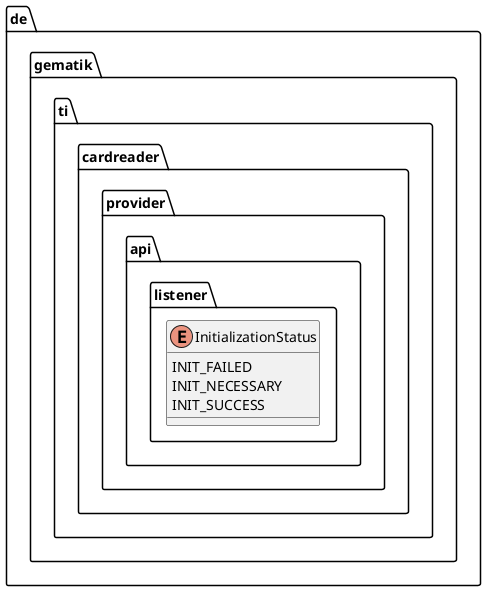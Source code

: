 @startuml



  namespace de.gematik.ti.cardreader.provider.api {
    namespace listener {
      enum InitializationStatus {
        INIT_FAILED
        INIT_NECESSARY
        INIT_SUCCESS
      }
    }
  }
  










@enduml
